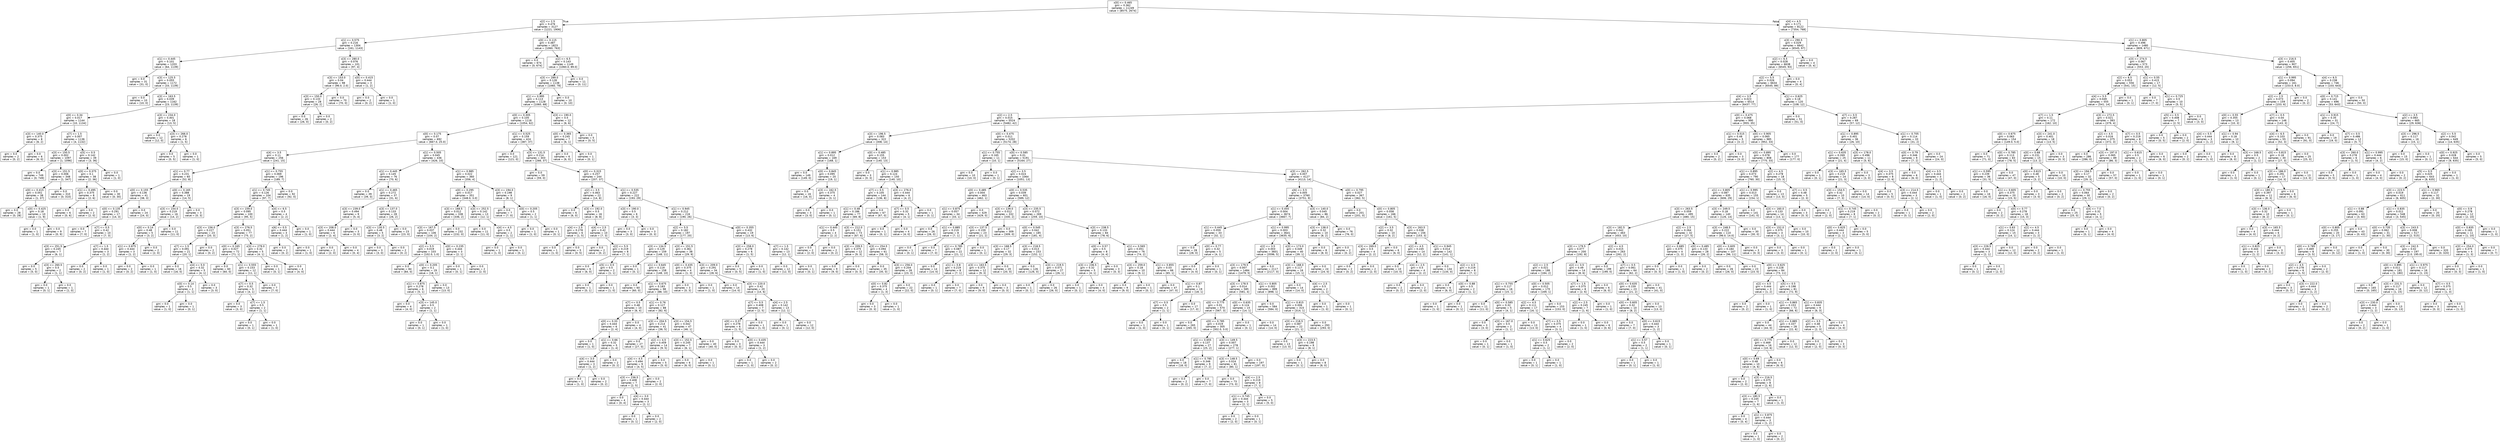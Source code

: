 digraph Tree {
node [shape=box, fontname="helvetica"] ;
edge [fontname="helvetica"] ;
0 [label="x[0] <= 0.465\ngini = 0.362\nsamples = 11249\nvalue = [8575, 2674]"] ;
1 [label="x[2] <= 2.5\ngini = 0.476\nsamples = 3127\nvalue = [1221, 1906]"] ;
0 -> 1 [labeldistance=2.5, labelangle=45, headlabel="True"] ;
2 [label="x[1] <= 0.575\ngini = 0.216\nsamples = 1304\nvalue = [161, 1143]"] ;
1 -> 2 ;
3 [label="x[1] <= 0.445\ngini = 0.101\nsamples = 1203\nvalue = [64, 1139]"] ;
2 -> 3 ;
4 [label="gini = 0.0\nsamples = 31\nvalue = [31, 0]"] ;
3 -> 4 ;
5 [label="x[3] <= 125.5\ngini = 0.055\nsamples = 1172\nvalue = [33, 1139]"] ;
3 -> 5 ;
6 [label="gini = 0.0\nsamples = 10\nvalue = [10, 0]"] ;
5 -> 6 ;
7 [label="x[3] <= 163.5\ngini = 0.039\nsamples = 1162\nvalue = [23, 1139]"] ;
5 -> 7 ;
8 [label="x[0] <= 0.34\ngini = 0.017\nsamples = 1144\nvalue = [10, 1134]"] ;
7 -> 8 ;
9 [label="x[3] <= 140.0\ngini = 0.375\nsamples = 8\nvalue = [6, 2]"] ;
8 -> 9 ;
10 [label="gini = 0.0\nsamples = 2\nvalue = [0, 2]"] ;
9 -> 10 ;
11 [label="gini = 0.0\nsamples = 6\nvalue = [6, 0]"] ;
9 -> 11 ;
12 [label="x[7] <= 1.5\ngini = 0.007\nsamples = 1136\nvalue = [4, 1132]"] ;
8 -> 12 ;
13 [label="x[3] <= 150.5\ngini = 0.002\nsamples = 1097\nvalue = [1, 1096]"] ;
12 -> 13 ;
14 [label="gini = 0.0\nsamples = 749\nvalue = [0, 749]"] ;
13 -> 14 ;
15 [label="x[3] <= 151.5\ngini = 0.006\nsamples = 348\nvalue = [1, 347]"] ;
13 -> 15 ;
16 [label="x[0] <= 0.415\ngini = 0.051\nsamples = 38\nvalue = [1, 37]"] ;
15 -> 16 ;
17 [label="gini = 0.0\nsamples = 28\nvalue = [0, 28]"] ;
16 -> 17 ;
18 [label="x[0] <= 0.425\ngini = 0.18\nsamples = 10\nvalue = [1, 9]"] ;
16 -> 18 ;
19 [label="gini = 0.0\nsamples = 1\nvalue = [1, 0]"] ;
18 -> 19 ;
20 [label="gini = 0.0\nsamples = 9\nvalue = [0, 9]"] ;
18 -> 20 ;
21 [label="gini = 0.0\nsamples = 310\nvalue = [0, 310]"] ;
15 -> 21 ;
22 [label="x[5] <= 0.5\ngini = 0.142\nsamples = 39\nvalue = [3, 36]"] ;
12 -> 22 ;
23 [label="x[0] <= 0.375\ngini = 0.1\nsamples = 38\nvalue = [2, 36]"] ;
22 -> 23 ;
24 [label="x[1] <= 0.495\ngini = 0.375\nsamples = 8\nvalue = [2, 6]"] ;
23 -> 24 ;
25 [label="gini = 0.0\nsamples = 6\nvalue = [0, 6]"] ;
24 -> 25 ;
26 [label="gini = 0.0\nsamples = 2\nvalue = [2, 0]"] ;
24 -> 26 ;
27 [label="gini = 0.0\nsamples = 30\nvalue = [0, 30]"] ;
23 -> 27 ;
28 [label="gini = 0.0\nsamples = 1\nvalue = [1, 0]"] ;
22 -> 28 ;
29 [label="x[3] <= 234.0\ngini = 0.401\nsamples = 18\nvalue = [13, 5]"] ;
7 -> 29 ;
30 [label="gini = 0.0\nsamples = 12\nvalue = [12, 0]"] ;
29 -> 30 ;
31 [label="x[3] <= 266.0\ngini = 0.278\nsamples = 6\nvalue = [1, 5]"] ;
29 -> 31 ;
32 [label="gini = 0.0\nsamples = 5\nvalue = [0, 5]"] ;
31 -> 32 ;
33 [label="gini = 0.0\nsamples = 1\nvalue = [1, 0]"] ;
31 -> 33 ;
34 [label="x[3] <= 280.0\ngini = 0.076\nsamples = 101\nvalue = [97, 4]"] ;
2 -> 34 ;
35 [label="x[3] <= 153.0\ngini = 0.04\nsamples = 98\nvalue = [96.0, 2.0]"] ;
34 -> 35 ;
36 [label="x[3] <= 150.0\ngini = 0.133\nsamples = 28\nvalue = [26, 2]"] ;
35 -> 36 ;
37 [label="gini = 0.0\nsamples = 26\nvalue = [26, 0]"] ;
36 -> 37 ;
38 [label="gini = 0.0\nsamples = 2\nvalue = [0, 2]"] ;
36 -> 38 ;
39 [label="gini = 0.0\nsamples = 70\nvalue = [70, 0]"] ;
35 -> 39 ;
40 [label="x[0] <= 0.415\ngini = 0.444\nsamples = 3\nvalue = [1, 2]"] ;
34 -> 40 ;
41 [label="gini = 0.0\nsamples = 2\nvalue = [0, 2]"] ;
40 -> 41 ;
42 [label="gini = 0.0\nsamples = 1\nvalue = [1, 0]"] ;
40 -> 42 ;
43 [label="x[0] <= 0.115\ngini = 0.487\nsamples = 1823\nvalue = [1060, 763]"] ;
1 -> 43 ;
44 [label="gini = 0.0\nsamples = 674\nvalue = [0, 674]"] ;
43 -> 44 ;
45 [label="x[2] <= 6.5\ngini = 0.143\nsamples = 1149\nvalue = [1060.0, 89.0]"] ;
43 -> 45 ;
46 [label="x[3] <= 289.0\ngini = 0.128\nsamples = 1138\nvalue = [1060, 78]"] ;
45 -> 46 ;
47 [label="x[1] <= 0.995\ngini = 0.113\nsamples = 1128\nvalue = [1060, 68]"] ;
46 -> 47 ;
48 [label="x[0] <= 0.305\ngini = 0.105\nsamples = 1116\nvalue = [1054, 62]"] ;
47 -> 48 ;
49 [label="x[0] <= 0.175\ngini = 0.07\nsamples = 692\nvalue = [667.0, 25.0]"] ;
48 -> 49 ;
50 [label="x[4] <= 3.5\ngini = 0.11\nsamples = 256\nvalue = [241, 15]"] ;
49 -> 50 ;
51 [label="x[1] <= 0.77\ngini = 0.231\nsamples = 60\nvalue = [52, 8]"] ;
50 -> 51 ;
52 [label="x[0] <= 0.155\ngini = 0.136\nsamples = 41\nvalue = [38, 3]"] ;
51 -> 52 ;
53 [label="x[0] <= 0.135\ngini = 0.291\nsamples = 17\nvalue = [14, 3]"] ;
52 -> 53 ;
54 [label="gini = 0.0\nsamples = 7\nvalue = [7, 0]"] ;
53 -> 54 ;
55 [label="x[7] <= 0.5\ngini = 0.42\nsamples = 10\nvalue = [7, 3]"] ;
53 -> 55 ;
56 [label="x[3] <= 251.5\ngini = 0.245\nsamples = 7\nvalue = [6, 1]"] ;
55 -> 56 ;
57 [label="gini = 0.0\nsamples = 5\nvalue = [5, 0]"] ;
56 -> 57 ;
58 [label="x[3] <= 260.5\ngini = 0.5\nsamples = 2\nvalue = [1, 1]"] ;
56 -> 58 ;
59 [label="gini = 0.0\nsamples = 1\nvalue = [0, 1]"] ;
58 -> 59 ;
60 [label="gini = 0.0\nsamples = 1\nvalue = [1, 0]"] ;
58 -> 60 ;
61 [label="x[7] <= 1.5\ngini = 0.444\nsamples = 3\nvalue = [1, 2]"] ;
55 -> 61 ;
62 [label="gini = 0.0\nsamples = 2\nvalue = [0, 2]"] ;
61 -> 62 ;
63 [label="gini = 0.0\nsamples = 1\nvalue = [1, 0]"] ;
61 -> 63 ;
64 [label="gini = 0.0\nsamples = 24\nvalue = [24, 0]"] ;
52 -> 64 ;
65 [label="x[0] <= 0.165\ngini = 0.388\nsamples = 19\nvalue = [14, 5]"] ;
51 -> 65 ;
66 [label="x[3] <= 154.0\ngini = 0.219\nsamples = 16\nvalue = [14, 2]"] ;
65 -> 66 ;
67 [label="x[0] <= 0.14\ngini = 0.48\nsamples = 5\nvalue = [3, 2]"] ;
66 -> 67 ;
68 [label="x[1] <= 0.875\ngini = 0.444\nsamples = 3\nvalue = [1, 2]"] ;
67 -> 68 ;
69 [label="gini = 0.0\nsamples = 2\nvalue = [0, 2]"] ;
68 -> 69 ;
70 [label="gini = 0.0\nsamples = 1\nvalue = [1, 0]"] ;
68 -> 70 ;
71 [label="gini = 0.0\nsamples = 2\nvalue = [2, 0]"] ;
67 -> 71 ;
72 [label="gini = 0.0\nsamples = 11\nvalue = [11, 0]"] ;
66 -> 72 ;
73 [label="gini = 0.0\nsamples = 3\nvalue = [0, 3]"] ;
65 -> 73 ;
74 [label="x[1] <= 0.755\ngini = 0.069\nsamples = 196\nvalue = [189, 7]"] ;
50 -> 74 ;
75 [label="x[1] <= 0.745\ngini = 0.126\nsamples = 104\nvalue = [97, 7]"] ;
74 -> 75 ;
76 [label="x[3] <= 159.0\ngini = 0.095\nsamples = 100\nvalue = [95, 5]"] ;
75 -> 76 ;
77 [label="x[3] <= 156.0\ngini = 0.227\nsamples = 23\nvalue = [20, 3]"] ;
76 -> 77 ;
78 [label="x[7] <= 1.5\ngini = 0.091\nsamples = 21\nvalue = [20, 1]"] ;
77 -> 78 ;
79 [label="gini = 0.0\nsamples = 16\nvalue = [16, 0]"] ;
78 -> 79 ;
80 [label="x[4] <= 5.0\ngini = 0.32\nsamples = 5\nvalue = [4, 1]"] ;
78 -> 80 ;
81 [label="x[0] <= 0.14\ngini = 0.5\nsamples = 2\nvalue = [1, 1]"] ;
80 -> 81 ;
82 [label="gini = 0.0\nsamples = 1\nvalue = [1, 0]"] ;
81 -> 82 ;
83 [label="gini = 0.0\nsamples = 1\nvalue = [0, 1]"] ;
81 -> 83 ;
84 [label="gini = 0.0\nsamples = 3\nvalue = [3, 0]"] ;
80 -> 84 ;
85 [label="gini = 0.0\nsamples = 2\nvalue = [0, 2]"] ;
77 -> 85 ;
86 [label="x[3] <= 276.5\ngini = 0.051\nsamples = 77\nvalue = [75, 2]"] ;
76 -> 86 ;
87 [label="x[0] <= 0.165\ngini = 0.027\nsamples = 72\nvalue = [71, 1]"] ;
86 -> 87 ;
88 [label="gini = 0.0\nsamples = 60\nvalue = [60, 0]"] ;
87 -> 88 ;
89 [label="x[1] <= 0.555\ngini = 0.153\nsamples = 12\nvalue = [11, 1]"] ;
87 -> 89 ;
90 [label="x[7] <= 0.5\ngini = 0.32\nsamples = 5\nvalue = [4, 1]"] ;
89 -> 90 ;
91 [label="gini = 0.0\nsamples = 3\nvalue = [3, 0]"] ;
90 -> 91 ;
92 [label="x[7] <= 1.5\ngini = 0.5\nsamples = 2\nvalue = [1, 1]"] ;
90 -> 92 ;
93 [label="gini = 0.0\nsamples = 1\nvalue = [0, 1]"] ;
92 -> 93 ;
94 [label="gini = 0.0\nsamples = 1\nvalue = [1, 0]"] ;
92 -> 94 ;
95 [label="gini = 0.0\nsamples = 7\nvalue = [7, 0]"] ;
89 -> 95 ;
96 [label="x[3] <= 279.0\ngini = 0.32\nsamples = 5\nvalue = [4, 1]"] ;
86 -> 96 ;
97 [label="gini = 0.0\nsamples = 1\nvalue = [0, 1]"] ;
96 -> 97 ;
98 [label="gini = 0.0\nsamples = 4\nvalue = [4, 0]"] ;
96 -> 98 ;
99 [label="x[4] <= 6.5\ngini = 0.5\nsamples = 4\nvalue = [2, 2]"] ;
75 -> 99 ;
100 [label="x[6] <= 0.5\ngini = 0.444\nsamples = 3\nvalue = [1, 2]"] ;
99 -> 100 ;
101 [label="gini = 0.0\nsamples = 2\nvalue = [0, 2]"] ;
100 -> 101 ;
102 [label="gini = 0.0\nsamples = 1\nvalue = [1, 0]"] ;
100 -> 102 ;
103 [label="gini = 0.0\nsamples = 1\nvalue = [1, 0]"] ;
99 -> 103 ;
104 [label="gini = 0.0\nsamples = 92\nvalue = [92, 0]"] ;
74 -> 104 ;
105 [label="x[1] <= 0.505\ngini = 0.045\nsamples = 436\nvalue = [426, 10]"] ;
49 -> 105 ;
106 [label="x[1] <= 0.445\ngini = 0.145\nsamples = 76\nvalue = [70, 6]"] ;
105 -> 106 ;
107 [label="gini = 0.0\nsamples = 39\nvalue = [39, 0]"] ;
106 -> 107 ;
108 [label="x[1] <= 0.465\ngini = 0.272\nsamples = 37\nvalue = [31, 6]"] ;
106 -> 108 ;
109 [label="x[3] <= 239.0\ngini = 0.494\nsamples = 9\nvalue = [5, 4]"] ;
108 -> 109 ;
110 [label="x[3] <= 208.0\ngini = 0.444\nsamples = 6\nvalue = [2, 4]"] ;
109 -> 110 ;
111 [label="gini = 0.0\nsamples = 2\nvalue = [2, 0]"] ;
110 -> 111 ;
112 [label="gini = 0.0\nsamples = 4\nvalue = [0, 4]"] ;
110 -> 112 ;
113 [label="gini = 0.0\nsamples = 3\nvalue = [3, 0]"] ;
109 -> 113 ;
114 [label="x[3] <= 137.0\ngini = 0.133\nsamples = 28\nvalue = [26, 2]"] ;
108 -> 114 ;
115 [label="x[3] <= 130.5\ngini = 0.48\nsamples = 5\nvalue = [3, 2]"] ;
114 -> 115 ;
116 [label="gini = 0.0\nsamples = 3\nvalue = [3, 0]"] ;
115 -> 116 ;
117 [label="gini = 0.0\nsamples = 2\nvalue = [0, 2]"] ;
115 -> 117 ;
118 [label="gini = 0.0\nsamples = 23\nvalue = [23, 0]"] ;
114 -> 118 ;
119 [label="x[1] <= 0.985\ngini = 0.022\nsamples = 360\nvalue = [356, 4]"] ;
105 -> 119 ;
120 [label="x[0] <= 0.295\ngini = 0.017\nsamples = 351\nvalue = [348.0, 3.0]"] ;
119 -> 120 ;
121 [label="x[3] <= 168.5\ngini = 0.012\nsamples = 338\nvalue = [336, 2]"] ;
120 -> 121 ;
122 [label="x[3] <= 167.5\ngini = 0.037\nsamples = 106\nvalue = [104, 2]"] ;
121 -> 122 ;
123 [label="x[2] <= 5.5\ngini = 0.019\nsamples = 103\nvalue = [102.0, 1.0]"] ;
122 -> 123 ;
124 [label="gini = 0.0\nsamples = 84\nvalue = [84, 0]"] ;
123 -> 124 ;
125 [label="x[0] <= 0.205\ngini = 0.1\nsamples = 19\nvalue = [18, 1]"] ;
123 -> 125 ;
126 [label="x[1] <= 0.875\ngini = 0.278\nsamples = 6\nvalue = [5, 1]"] ;
125 -> 126 ;
127 [label="gini = 0.0\nsamples = 4\nvalue = [4, 0]"] ;
126 -> 127 ;
128 [label="x[3] <= 145.0\ngini = 0.5\nsamples = 2\nvalue = [1, 1]"] ;
126 -> 128 ;
129 [label="gini = 0.0\nsamples = 1\nvalue = [0, 1]"] ;
128 -> 129 ;
130 [label="gini = 0.0\nsamples = 1\nvalue = [1, 0]"] ;
128 -> 130 ;
131 [label="gini = 0.0\nsamples = 13\nvalue = [13, 0]"] ;
125 -> 131 ;
132 [label="x[0] <= 0.235\ngini = 0.444\nsamples = 3\nvalue = [2, 1]"] ;
122 -> 132 ;
133 [label="gini = 0.0\nsamples = 1\nvalue = [0, 1]"] ;
132 -> 133 ;
134 [label="gini = 0.0\nsamples = 2\nvalue = [2, 0]"] ;
132 -> 134 ;
135 [label="gini = 0.0\nsamples = 232\nvalue = [232, 0]"] ;
121 -> 135 ;
136 [label="x[3] <= 252.5\ngini = 0.142\nsamples = 13\nvalue = [12, 1]"] ;
120 -> 136 ;
137 [label="gini = 0.0\nsamples = 11\nvalue = [11, 0]"] ;
136 -> 137 ;
138 [label="x[4] <= 4.5\ngini = 0.5\nsamples = 2\nvalue = [1, 1]"] ;
136 -> 138 ;
139 [label="gini = 0.0\nsamples = 1\nvalue = [1, 0]"] ;
138 -> 139 ;
140 [label="gini = 0.0\nsamples = 1\nvalue = [0, 1]"] ;
138 -> 140 ;
141 [label="x[3] <= 194.0\ngini = 0.198\nsamples = 9\nvalue = [8, 1]"] ;
119 -> 141 ;
142 [label="gini = 0.0\nsamples = 7\nvalue = [7, 0]"] ;
141 -> 142 ;
143 [label="x[0] <= 0.205\ngini = 0.5\nsamples = 2\nvalue = [1, 1]"] ;
141 -> 143 ;
144 [label="gini = 0.0\nsamples = 1\nvalue = [1, 0]"] ;
143 -> 144 ;
145 [label="gini = 0.0\nsamples = 1\nvalue = [0, 1]"] ;
143 -> 145 ;
146 [label="x[1] <= 0.525\ngini = 0.159\nsamples = 424\nvalue = [387, 37]"] ;
48 -> 146 ;
147 [label="gini = 0.0\nsamples = 121\nvalue = [121, 0]"] ;
146 -> 147 ;
148 [label="x[3] <= 131.5\ngini = 0.214\nsamples = 303\nvalue = [266, 37]"] ;
146 -> 148 ;
149 [label="gini = 0.0\nsamples = 59\nvalue = [59, 0]"] ;
148 -> 149 ;
150 [label="x[0] <= 0.315\ngini = 0.257\nsamples = 244\nvalue = [207, 37]"] ;
148 -> 150 ;
151 [label="x[2] <= 3.5\ngini = 0.463\nsamples = 22\nvalue = [14, 8]"] ;
150 -> 151 ;
152 [label="gini = 0.0\nsamples = 6\nvalue = [6, 0]"] ;
151 -> 152 ;
153 [label="x[3] <= 192.0\ngini = 0.5\nsamples = 16\nvalue = [8, 8]"] ;
151 -> 153 ;
154 [label="x[4] <= 2.5\ngini = 0.278\nsamples = 6\nvalue = [1, 5]"] ;
153 -> 154 ;
155 [label="gini = 0.0\nsamples = 1\nvalue = [1, 0]"] ;
154 -> 155 ;
156 [label="gini = 0.0\nsamples = 5\nvalue = [0, 5]"] ;
154 -> 156 ;
157 [label="x[4] <= 2.5\ngini = 0.42\nsamples = 10\nvalue = [7, 3]"] ;
153 -> 157 ;
158 [label="gini = 0.0\nsamples = 2\nvalue = [0, 2]"] ;
157 -> 158 ;
159 [label="x[2] <= 5.5\ngini = 0.219\nsamples = 8\nvalue = [7, 1]"] ;
157 -> 159 ;
160 [label="gini = 0.0\nsamples = 6\nvalue = [6, 0]"] ;
159 -> 160 ;
161 [label="x[5] <= 0.5\ngini = 0.5\nsamples = 2\nvalue = [1, 1]"] ;
159 -> 161 ;
162 [label="gini = 0.0\nsamples = 1\nvalue = [0, 1]"] ;
161 -> 162 ;
163 [label="gini = 0.0\nsamples = 1\nvalue = [1, 0]"] ;
161 -> 163 ;
164 [label="x[1] <= 0.535\ngini = 0.227\nsamples = 222\nvalue = [193, 29]"] ;
150 -> 164 ;
165 [label="x[3] <= 190.0\ngini = 0.5\nsamples = 6\nvalue = [3, 3]"] ;
164 -> 165 ;
166 [label="gini = 0.0\nsamples = 3\nvalue = [3, 0]"] ;
165 -> 166 ;
167 [label="gini = 0.0\nsamples = 3\nvalue = [0, 3]"] ;
165 -> 167 ;
168 [label="x[1] <= 0.945\ngini = 0.212\nsamples = 216\nvalue = [190, 26]"] ;
164 -> 168 ;
169 [label="x[2] <= 5.5\ngini = 0.182\nsamples = 197\nvalue = [177, 20]"] ;
168 -> 169 ;
170 [label="x[3] <= 134.5\ngini = 0.129\nsamples = 159\nvalue = [148, 11]"] ;
169 -> 170 ;
171 [label="gini = 0.0\nsamples = 1\nvalue = [0, 1]"] ;
170 -> 171 ;
172 [label="x[1] <= 0.645\ngini = 0.119\nsamples = 158\nvalue = [148, 10]"] ;
170 -> 172 ;
173 [label="gini = 0.0\nsamples = 60\nvalue = [60, 0]"] ;
172 -> 173 ;
174 [label="x[1] <= 0.675\ngini = 0.183\nsamples = 98\nvalue = [88, 10]"] ;
172 -> 174 ;
175 [label="x[7] <= 0.5\ngini = 0.48\nsamples = 10\nvalue = [6, 4]"] ;
174 -> 175 ;
176 [label="x[0] <= 0.33\ngini = 0.444\nsamples = 6\nvalue = [2, 4]"] ;
175 -> 176 ;
177 [label="gini = 0.0\nsamples = 1\nvalue = [1, 0]"] ;
176 -> 177 ;
178 [label="x[1] <= 0.66\ngini = 0.32\nsamples = 5\nvalue = [1, 4]"] ;
176 -> 178 ;
179 [label="x[4] <= 3.0\ngini = 0.444\nsamples = 3\nvalue = [1, 2]"] ;
178 -> 179 ;
180 [label="gini = 0.0\nsamples = 1\nvalue = [1, 0]"] ;
179 -> 180 ;
181 [label="gini = 0.0\nsamples = 2\nvalue = [0, 2]"] ;
179 -> 181 ;
182 [label="gini = 0.0\nsamples = 2\nvalue = [0, 2]"] ;
178 -> 182 ;
183 [label="gini = 0.0\nsamples = 4\nvalue = [4, 0]"] ;
175 -> 183 ;
184 [label="x[1] <= 0.76\ngini = 0.127\nsamples = 88\nvalue = [82, 6]"] ;
174 -> 184 ;
185 [label="x[3] <= 204.5\ngini = 0.214\nsamples = 41\nvalue = [36, 5]"] ;
184 -> 185 ;
186 [label="gini = 0.0\nsamples = 27\nvalue = [27, 0]"] ;
185 -> 186 ;
187 [label="x[2] <= 4.5\ngini = 0.459\nsamples = 14\nvalue = [9, 5]"] ;
185 -> 187 ;
188 [label="x[4] <= 4.5\ngini = 0.494\nsamples = 9\nvalue = [4, 5]"] ;
187 -> 188 ;
189 [label="x[3] <= 236.5\ngini = 0.408\nsamples = 7\nvalue = [2, 5]"] ;
188 -> 189 ;
190 [label="gini = 0.0\nsamples = 4\nvalue = [0, 4]"] ;
189 -> 190 ;
191 [label="x[4] <= 3.0\ngini = 0.444\nsamples = 3\nvalue = [2, 1]"] ;
189 -> 191 ;
192 [label="gini = 0.0\nsamples = 1\nvalue = [0, 1]"] ;
191 -> 192 ;
193 [label="gini = 0.0\nsamples = 2\nvalue = [2, 0]"] ;
191 -> 193 ;
194 [label="gini = 0.0\nsamples = 2\nvalue = [2, 0]"] ;
188 -> 194 ;
195 [label="gini = 0.0\nsamples = 5\nvalue = [5, 0]"] ;
187 -> 195 ;
196 [label="x[3] <= 154.5\ngini = 0.042\nsamples = 47\nvalue = [46, 1]"] ;
184 -> 196 ;
197 [label="x[3] <= 152.5\ngini = 0.245\nsamples = 7\nvalue = [6, 1]"] ;
196 -> 197 ;
198 [label="gini = 0.0\nsamples = 6\nvalue = [6, 0]"] ;
197 -> 198 ;
199 [label="gini = 0.0\nsamples = 1\nvalue = [0, 1]"] ;
197 -> 199 ;
200 [label="gini = 0.0\nsamples = 40\nvalue = [40, 0]"] ;
196 -> 200 ;
201 [label="x[3] <= 151.5\ngini = 0.361\nsamples = 38\nvalue = [29, 9]"] ;
169 -> 201 ;
202 [label="x[0] <= 0.435\ngini = 0.375\nsamples = 4\nvalue = [1, 3]"] ;
201 -> 202 ;
203 [label="gini = 0.0\nsamples = 3\nvalue = [0, 3]"] ;
202 -> 203 ;
204 [label="gini = 0.0\nsamples = 1\nvalue = [1, 0]"] ;
202 -> 204 ;
205 [label="x[3] <= 209.0\ngini = 0.291\nsamples = 34\nvalue = [28, 6]"] ;
201 -> 205 ;
206 [label="gini = 0.0\nsamples = 14\nvalue = [14, 0]"] ;
205 -> 206 ;
207 [label="x[3] <= 220.0\ngini = 0.42\nsamples = 20\nvalue = [14, 6]"] ;
205 -> 207 ;
208 [label="x[7] <= 0.5\ngini = 0.408\nsamples = 7\nvalue = [2, 5]"] ;
207 -> 208 ;
209 [label="x[0] <= 0.37\ngini = 0.278\nsamples = 6\nvalue = [1, 5]"] ;
208 -> 209 ;
210 [label="gini = 0.0\nsamples = 3\nvalue = [0, 3]"] ;
209 -> 210 ;
211 [label="x[0] <= 0.435\ngini = 0.444\nsamples = 3\nvalue = [1, 2]"] ;
209 -> 211 ;
212 [label="gini = 0.0\nsamples = 1\nvalue = [1, 0]"] ;
211 -> 212 ;
213 [label="gini = 0.0\nsamples = 2\nvalue = [0, 2]"] ;
211 -> 213 ;
214 [label="gini = 0.0\nsamples = 1\nvalue = [1, 0]"] ;
208 -> 214 ;
215 [label="x[4] <= 2.5\ngini = 0.142\nsamples = 13\nvalue = [12, 1]"] ;
207 -> 215 ;
216 [label="gini = 0.0\nsamples = 1\nvalue = [0, 1]"] ;
215 -> 216 ;
217 [label="gini = 0.0\nsamples = 12\nvalue = [12, 0]"] ;
215 -> 217 ;
218 [label="x[0] <= 0.355\ngini = 0.432\nsamples = 19\nvalue = [13, 6]"] ;
168 -> 218 ;
219 [label="x[3] <= 258.0\ngini = 0.278\nsamples = 6\nvalue = [1, 5]"] ;
218 -> 219 ;
220 [label="gini = 0.0\nsamples = 5\nvalue = [0, 5]"] ;
219 -> 220 ;
221 [label="gini = 0.0\nsamples = 1\nvalue = [1, 0]"] ;
219 -> 221 ;
222 [label="x[7] <= 1.5\ngini = 0.142\nsamples = 13\nvalue = [12, 1]"] ;
218 -> 222 ;
223 [label="gini = 0.0\nsamples = 12\nvalue = [12, 0]"] ;
222 -> 223 ;
224 [label="gini = 0.0\nsamples = 1\nvalue = [0, 1]"] ;
222 -> 224 ;
225 [label="x[3] <= 190.0\ngini = 0.5\nsamples = 12\nvalue = [6, 6]"] ;
47 -> 225 ;
226 [label="x[0] <= 0.365\ngini = 0.245\nsamples = 7\nvalue = [6, 1]"] ;
225 -> 226 ;
227 [label="gini = 0.0\nsamples = 6\nvalue = [6, 0]"] ;
226 -> 227 ;
228 [label="gini = 0.0\nsamples = 1\nvalue = [0, 1]"] ;
226 -> 228 ;
229 [label="gini = 0.0\nsamples = 5\nvalue = [0, 5]"] ;
225 -> 229 ;
230 [label="gini = 0.0\nsamples = 10\nvalue = [0, 10]"] ;
46 -> 230 ;
231 [label="gini = 0.0\nsamples = 11\nvalue = [0, 11]"] ;
45 -> 231 ;
232 [label="x[4] <= 4.5\ngini = 0.171\nsamples = 8122\nvalue = [7354, 768]"] ;
0 -> 232 [labeldistance=2.5, labelangle=-45, headlabel="False"] ;
233 [label="x[3] <= 290.5\ngini = 0.029\nsamples = 6642\nvalue = [6545, 97]"] ;
232 -> 233 ;
234 [label="x[2] <= 6.5\ngini = 0.028\nsamples = 6638\nvalue = [6545, 93]"] ;
233 -> 234 ;
235 [label="x[2] <= 5.5\ngini = 0.026\nsamples = 6634\nvalue = [6545, 89]"] ;
234 -> 235 ;
236 [label="x[4] <= 3.5\ngini = 0.023\nsamples = 6514\nvalue = [6437, 77]"] ;
235 -> 236 ;
237 [label="x[2] <= 2.5\ngini = 0.015\nsamples = 5524\nvalue = [5482, 42]"] ;
236 -> 237 ;
238 [label="x[3] <= 196.5\ngini = 0.083\nsamples = 322\nvalue = [308, 14]"] ;
237 -> 238 ;
239 [label="x[1] <= 0.895\ngini = 0.012\nsamples = 169\nvalue = [168, 1]"] ;
238 -> 239 ;
240 [label="gini = 0.0\nsamples = 149\nvalue = [149, 0]"] ;
239 -> 240 ;
241 [label="x[0] <= 0.845\ngini = 0.095\nsamples = 20\nvalue = [19, 1]"] ;
239 -> 241 ;
242 [label="gini = 0.0\nsamples = 16\nvalue = [16, 0]"] ;
241 -> 242 ;
243 [label="x[3] <= 162.5\ngini = 0.375\nsamples = 4\nvalue = [3, 1]"] ;
241 -> 243 ;
244 [label="gini = 0.0\nsamples = 3\nvalue = [3, 0]"] ;
243 -> 244 ;
245 [label="gini = 0.0\nsamples = 1\nvalue = [0, 1]"] ;
243 -> 245 ;
246 [label="x[0] <= 0.485\ngini = 0.155\nsamples = 153\nvalue = [140, 13]"] ;
238 -> 246 ;
247 [label="gini = 0.0\nsamples = 3\nvalue = [0, 3]"] ;
246 -> 247 ;
248 [label="x[1] <= 0.985\ngini = 0.124\nsamples = 150\nvalue = [140, 10]"] ;
246 -> 248 ;
249 [label="x[7] <= 0.5\ngini = 0.105\nsamples = 144\nvalue = [136, 8]"] ;
248 -> 249 ;
250 [label="x[1] <= 0.48\ngini = 0.186\nsamples = 77\nvalue = [69, 8]"] ;
249 -> 250 ;
251 [label="x[1] <= 0.445\ngini = 0.5\nsamples = 4\nvalue = [2, 2]"] ;
250 -> 251 ;
252 [label="gini = 0.0\nsamples = 2\nvalue = [2, 0]"] ;
251 -> 252 ;
253 [label="gini = 0.0\nsamples = 2\nvalue = [0, 2]"] ;
251 -> 253 ;
254 [label="x[3] <= 212.0\ngini = 0.151\nsamples = 73\nvalue = [67, 6]"] ;
250 -> 254 ;
255 [label="x[3] <= 209.5\ngini = 0.375\nsamples = 12\nvalue = [9, 3]"] ;
254 -> 255 ;
256 [label="gini = 0.0\nsamples = 9\nvalue = [9, 0]"] ;
255 -> 256 ;
257 [label="gini = 0.0\nsamples = 3\nvalue = [0, 3]"] ;
255 -> 257 ;
258 [label="x[3] <= 254.5\ngini = 0.094\nsamples = 61\nvalue = [58, 3]"] ;
254 -> 258 ;
259 [label="gini = 0.0\nsamples = 35\nvalue = [35, 0]"] ;
258 -> 259 ;
260 [label="x[3] <= 256.0\ngini = 0.204\nsamples = 26\nvalue = [23, 3]"] ;
258 -> 260 ;
261 [label="x[0] <= 0.82\ngini = 0.375\nsamples = 4\nvalue = [1, 3]"] ;
260 -> 261 ;
262 [label="gini = 0.0\nsamples = 3\nvalue = [0, 3]"] ;
261 -> 262 ;
263 [label="gini = 0.0\nsamples = 1\nvalue = [1, 0]"] ;
261 -> 263 ;
264 [label="gini = 0.0\nsamples = 22\nvalue = [22, 0]"] ;
260 -> 264 ;
265 [label="gini = 0.0\nsamples = 67\nvalue = [67, 0]"] ;
249 -> 265 ;
266 [label="x[3] <= 276.0\ngini = 0.444\nsamples = 6\nvalue = [4, 2]"] ;
248 -> 266 ;
267 [label="x[7] <= 0.5\ngini = 0.32\nsamples = 5\nvalue = [4, 1]"] ;
266 -> 267 ;
268 [label="gini = 0.0\nsamples = 1\nvalue = [0, 1]"] ;
267 -> 268 ;
269 [label="gini = 0.0\nsamples = 4\nvalue = [4, 0]"] ;
267 -> 269 ;
270 [label="gini = 0.0\nsamples = 1\nvalue = [0, 1]"] ;
266 -> 270 ;
271 [label="x[0] <= 0.475\ngini = 0.011\nsamples = 5202\nvalue = [5174, 28]"] ;
237 -> 271 ;
272 [label="x[1] <= 0.755\ngini = 0.165\nsamples = 11\nvalue = [10, 1]"] ;
271 -> 272 ;
273 [label="gini = 0.0\nsamples = 10\nvalue = [10, 0]"] ;
272 -> 273 ;
274 [label="gini = 0.0\nsamples = 1\nvalue = [0, 1]"] ;
272 -> 274 ;
275 [label="x[0] <= 0.585\ngini = 0.01\nsamples = 5191\nvalue = [5164, 27]"] ;
271 -> 275 ;
276 [label="x[2] <= 3.5\ngini = 0.024\nsamples = 1064\nvalue = [1051, 13]"] ;
275 -> 276 ;
277 [label="x[0] <= 0.485\ngini = 0.004\nsamples = 463\nvalue = [462, 1]"] ;
276 -> 277 ;
278 [label="x[1] <= 0.875\ngini = 0.057\nsamples = 34\nvalue = [33, 1]"] ;
277 -> 278 ;
279 [label="gini = 0.0\nsamples = 26\nvalue = [26, 0]"] ;
278 -> 279 ;
280 [label="x[1] <= 0.885\ngini = 0.219\nsamples = 8\nvalue = [7, 1]"] ;
278 -> 280 ;
281 [label="gini = 0.0\nsamples = 1\nvalue = [0, 1]"] ;
280 -> 281 ;
282 [label="gini = 0.0\nsamples = 7\nvalue = [7, 0]"] ;
280 -> 282 ;
283 [label="gini = 0.0\nsamples = 429\nvalue = [429, 0]"] ;
277 -> 283 ;
284 [label="x[0] <= 0.535\ngini = 0.039\nsamples = 601\nvalue = [589, 12]"] ;
276 -> 284 ;
285 [label="x[3] <= 139.0\ngini = 0.012\nsamples = 332\nvalue = [330, 2]"] ;
284 -> 285 ;
286 [label="x[3] <= 137.5\ngini = 0.159\nsamples = 23\nvalue = [21, 2]"] ;
285 -> 286 ;
287 [label="x[1] <= 0.785\ngini = 0.087\nsamples = 22\nvalue = [21, 1]"] ;
286 -> 287 ;
288 [label="gini = 0.0\nsamples = 14\nvalue = [14, 0]"] ;
287 -> 288 ;
289 [label="x[1] <= 0.8\ngini = 0.219\nsamples = 8\nvalue = [7, 1]"] ;
287 -> 289 ;
290 [label="gini = 0.0\nsamples = 1\nvalue = [0, 1]"] ;
289 -> 290 ;
291 [label="gini = 0.0\nsamples = 7\nvalue = [7, 0]"] ;
289 -> 291 ;
292 [label="gini = 0.0\nsamples = 1\nvalue = [0, 1]"] ;
286 -> 292 ;
293 [label="gini = 0.0\nsamples = 309\nvalue = [309, 0]"] ;
285 -> 293 ;
294 [label="x[3] <= 235.5\ngini = 0.072\nsamples = 269\nvalue = [259, 10]"] ;
284 -> 294 ;
295 [label="x[0] <= 0.545\ngini = 0.042\nsamples = 185\nvalue = [181, 4]"] ;
294 -> 295 ;
296 [label="x[3] <= 168.5\ngini = 0.17\nsamples = 32\nvalue = [29, 3]"] ;
295 -> 296 ;
297 [label="x[3] <= 163.5\ngini = 0.375\nsamples = 12\nvalue = [9, 3]"] ;
296 -> 297 ;
298 [label="gini = 0.0\nsamples = 9\nvalue = [9, 0]"] ;
297 -> 298 ;
299 [label="gini = 0.0\nsamples = 3\nvalue = [0, 3]"] ;
297 -> 299 ;
300 [label="gini = 0.0\nsamples = 20\nvalue = [20, 0]"] ;
296 -> 300 ;
301 [label="x[3] <= 218.5\ngini = 0.013\nsamples = 153\nvalue = [152, 1]"] ;
295 -> 301 ;
302 [label="gini = 0.0\nsamples = 126\nvalue = [126, 0]"] ;
301 -> 302 ;
303 [label="x[3] <= 219.5\ngini = 0.071\nsamples = 27\nvalue = [26, 1]"] ;
301 -> 303 ;
304 [label="gini = 0.0\nsamples = 1\nvalue = [0, 1]"] ;
303 -> 304 ;
305 [label="gini = 0.0\nsamples = 26\nvalue = [26, 0]"] ;
303 -> 305 ;
306 [label="x[3] <= 238.5\ngini = 0.133\nsamples = 84\nvalue = [78, 6]"] ;
294 -> 306 ;
307 [label="x[0] <= 0.57\ngini = 0.5\nsamples = 8\nvalue = [4, 4]"] ;
306 -> 307 ;
308 [label="x[3] <= 236.5\ngini = 0.32\nsamples = 5\nvalue = [4, 1]"] ;
307 -> 308 ;
309 [label="gini = 0.0\nsamples = 1\nvalue = [0, 1]"] ;
308 -> 309 ;
310 [label="gini = 0.0\nsamples = 4\nvalue = [4, 0]"] ;
308 -> 310 ;
311 [label="gini = 0.0\nsamples = 3\nvalue = [0, 3]"] ;
307 -> 311 ;
312 [label="x[1] <= 0.565\ngini = 0.051\nsamples = 76\nvalue = [74, 2]"] ;
306 -> 312 ;
313 [label="x[3] <= 259.0\ngini = 0.18\nsamples = 10\nvalue = [9, 1]"] ;
312 -> 313 ;
314 [label="gini = 0.0\nsamples = 9\nvalue = [9, 0]"] ;
313 -> 314 ;
315 [label="gini = 0.0\nsamples = 1\nvalue = [0, 1]"] ;
313 -> 315 ;
316 [label="x[1] <= 0.855\ngini = 0.03\nsamples = 66\nvalue = [65, 1]"] ;
312 -> 316 ;
317 [label="gini = 0.0\nsamples = 47\nvalue = [47, 0]"] ;
316 -> 317 ;
318 [label="x[1] <= 0.87\ngini = 0.1\nsamples = 19\nvalue = [18, 1]"] ;
316 -> 318 ;
319 [label="x[7] <= 0.5\ngini = 0.5\nsamples = 2\nvalue = [1, 1]"] ;
318 -> 319 ;
320 [label="gini = 0.0\nsamples = 1\nvalue = [1, 0]"] ;
319 -> 320 ;
321 [label="gini = 0.0\nsamples = 1\nvalue = [0, 1]"] ;
319 -> 321 ;
322 [label="gini = 0.0\nsamples = 17\nvalue = [17, 0]"] ;
318 -> 322 ;
323 [label="x[3] <= 262.5\ngini = 0.007\nsamples = 4127\nvalue = [4113, 14]"] ;
275 -> 323 ;
324 [label="x[6] <= 0.5\ngini = 0.005\nsamples = 3760\nvalue = [3751, 9]"] ;
323 -> 324 ;
325 [label="x[1] <= 0.455\ngini = 0.004\nsamples = 3674\nvalue = [3667, 7]"] ;
324 -> 325 ;
326 [label="x[1] <= 0.445\ngini = 0.059\nsamples = 33\nvalue = [32, 1]"] ;
325 -> 326 ;
327 [label="gini = 0.0\nsamples = 28\nvalue = [28, 0]"] ;
326 -> 327 ;
328 [label="x[0] <= 0.77\ngini = 0.32\nsamples = 5\nvalue = [4, 1]"] ;
326 -> 328 ;
329 [label="gini = 0.0\nsamples = 4\nvalue = [4, 0]"] ;
328 -> 329 ;
330 [label="gini = 0.0\nsamples = 1\nvalue = [0, 1]"] ;
328 -> 330 ;
331 [label="x[1] <= 0.995\ngini = 0.003\nsamples = 3641\nvalue = [3635, 6]"] ;
325 -> 331 ;
332 [label="x[2] <= 3.5\ngini = 0.003\nsamples = 3601\nvalue = [3596, 5]"] ;
331 -> 332 ;
333 [label="x[3] <= 179.5\ngini = 0.007\nsamples = 1484\nvalue = [1479, 5]"] ;
332 -> 333 ;
334 [label="x[3] <= 178.5\ngini = 0.014\nsamples = 585\nvalue = [581, 4]"] ;
333 -> 334 ;
335 [label="x[0] <= 0.775\ngini = 0.01\nsamples = 570\nvalue = [567, 3]"] ;
334 -> 335 ;
336 [label="gini = 0.0\nsamples = 265\nvalue = [265, 0]"] ;
335 -> 336 ;
337 [label="x[0] <= 0.785\ngini = 0.019\nsamples = 305\nvalue = [302.0, 3.0]"] ;
335 -> 337 ;
338 [label="x[1] <= 0.655\ngini = 0.137\nsamples = 27\nvalue = [25, 2]"] ;
337 -> 338 ;
339 [label="gini = 0.0\nsamples = 18\nvalue = [18, 0]"] ;
338 -> 339 ;
340 [label="x[1] <= 0.785\ngini = 0.346\nsamples = 9\nvalue = [7, 2]"] ;
338 -> 340 ;
341 [label="gini = 0.0\nsamples = 2\nvalue = [0, 2]"] ;
340 -> 341 ;
342 [label="gini = 0.0\nsamples = 7\nvalue = [7, 0]"] ;
340 -> 342 ;
343 [label="x[3] <= 149.5\ngini = 0.007\nsamples = 278\nvalue = [277, 1]"] ;
337 -> 343 ;
344 [label="x[3] <= 148.5\ngini = 0.024\nsamples = 81\nvalue = [80, 1]"] ;
343 -> 344 ;
345 [label="gini = 0.0\nsamples = 73\nvalue = [73, 0]"] ;
344 -> 345 ;
346 [label="x[4] <= 2.5\ngini = 0.219\nsamples = 8\nvalue = [7, 1]"] ;
344 -> 346 ;
347 [label="x[1] <= 0.745\ngini = 0.444\nsamples = 3\nvalue = [2, 1]"] ;
346 -> 347 ;
348 [label="gini = 0.0\nsamples = 2\nvalue = [2, 0]"] ;
347 -> 348 ;
349 [label="gini = 0.0\nsamples = 1\nvalue = [0, 1]"] ;
347 -> 349 ;
350 [label="gini = 0.0\nsamples = 5\nvalue = [5, 0]"] ;
346 -> 350 ;
351 [label="gini = 0.0\nsamples = 197\nvalue = [197, 0]"] ;
343 -> 351 ;
352 [label="x[0] <= 0.635\ngini = 0.124\nsamples = 15\nvalue = [14, 1]"] ;
334 -> 352 ;
353 [label="gini = 0.0\nsamples = 1\nvalue = [0, 1]"] ;
352 -> 353 ;
354 [label="gini = 0.0\nsamples = 14\nvalue = [14, 0]"] ;
352 -> 354 ;
355 [label="x[1] <= 0.805\ngini = 0.002\nsamples = 899\nvalue = [898, 1]"] ;
333 -> 355 ;
356 [label="gini = 0.0\nsamples = 584\nvalue = [584, 0]"] ;
355 -> 356 ;
357 [label="x[1] <= 0.815\ngini = 0.006\nsamples = 315\nvalue = [314, 1]"] ;
355 -> 357 ;
358 [label="x[3] <= 218.5\ngini = 0.087\nsamples = 22\nvalue = [21, 1]"] ;
357 -> 358 ;
359 [label="gini = 0.0\nsamples = 13\nvalue = [13, 0]"] ;
358 -> 359 ;
360 [label="x[3] <= 223.5\ngini = 0.198\nsamples = 9\nvalue = [8, 1]"] ;
358 -> 360 ;
361 [label="gini = 0.0\nsamples = 1\nvalue = [0, 1]"] ;
360 -> 361 ;
362 [label="gini = 0.0\nsamples = 8\nvalue = [8, 0]"] ;
360 -> 362 ;
363 [label="gini = 0.0\nsamples = 293\nvalue = [293, 0]"] ;
357 -> 363 ;
364 [label="gini = 0.0\nsamples = 2117\nvalue = [2117, 0]"] ;
332 -> 364 ;
365 [label="x[3] <= 173.0\ngini = 0.049\nsamples = 40\nvalue = [39, 1]"] ;
331 -> 365 ;
366 [label="x[3] <= 168.0\ngini = 0.117\nsamples = 16\nvalue = [15, 1]"] ;
365 -> 366 ;
367 [label="gini = 0.0\nsamples = 14\nvalue = [14, 0]"] ;
366 -> 367 ;
368 [label="x[4] <= 2.5\ngini = 0.5\nsamples = 2\nvalue = [1, 1]"] ;
366 -> 368 ;
369 [label="gini = 0.0\nsamples = 1\nvalue = [1, 0]"] ;
368 -> 369 ;
370 [label="gini = 0.0\nsamples = 1\nvalue = [0, 1]"] ;
368 -> 370 ;
371 [label="gini = 0.0\nsamples = 24\nvalue = [24, 0]"] ;
365 -> 371 ;
372 [label="x[3] <= 140.0\ngini = 0.045\nsamples = 86\nvalue = [84, 2]"] ;
324 -> 372 ;
373 [label="x[3] <= 138.0\ngini = 0.32\nsamples = 10\nvalue = [8, 2]"] ;
372 -> 373 ;
374 [label="gini = 0.0\nsamples = 8\nvalue = [8, 0]"] ;
373 -> 374 ;
375 [label="gini = 0.0\nsamples = 2\nvalue = [0, 2]"] ;
373 -> 375 ;
376 [label="gini = 0.0\nsamples = 76\nvalue = [76, 0]"] ;
372 -> 376 ;
377 [label="x[0] <= 0.795\ngini = 0.027\nsamples = 367\nvalue = [362, 5]"] ;
323 -> 377 ;
378 [label="gini = 0.0\nsamples = 201\nvalue = [201, 0]"] ;
377 -> 378 ;
379 [label="x[0] <= 0.805\ngini = 0.058\nsamples = 166\nvalue = [161, 5]"] ;
377 -> 379 ;
380 [label="x[2] <= 3.5\ngini = 0.32\nsamples = 10\nvalue = [8, 2]"] ;
379 -> 380 ;
381 [label="x[3] <= 269.0\ngini = 0.5\nsamples = 4\nvalue = [2, 2]"] ;
380 -> 381 ;
382 [label="gini = 0.0\nsamples = 2\nvalue = [0, 2]"] ;
381 -> 382 ;
383 [label="gini = 0.0\nsamples = 2\nvalue = [2, 0]"] ;
381 -> 383 ;
384 [label="gini = 0.0\nsamples = 6\nvalue = [6, 0]"] ;
380 -> 384 ;
385 [label="x[3] <= 263.5\ngini = 0.038\nsamples = 156\nvalue = [153, 3]"] ;
379 -> 385 ;
386 [label="x[2] <= 4.5\ngini = 0.245\nsamples = 14\nvalue = [12, 2]"] ;
385 -> 386 ;
387 [label="gini = 0.0\nsamples = 10\nvalue = [10, 0]"] ;
386 -> 387 ;
388 [label="x[4] <= 2.5\ngini = 0.5\nsamples = 4\nvalue = [2, 2]"] ;
386 -> 388 ;
389 [label="gini = 0.0\nsamples = 2\nvalue = [0, 2]"] ;
388 -> 389 ;
390 [label="gini = 0.0\nsamples = 2\nvalue = [2, 0]"] ;
388 -> 390 ;
391 [label="x[1] <= 0.945\ngini = 0.014\nsamples = 142\nvalue = [141, 1]"] ;
385 -> 391 ;
392 [label="gini = 0.0\nsamples = 134\nvalue = [134, 0]"] ;
391 -> 392 ;
393 [label="x[2] <= 4.5\ngini = 0.219\nsamples = 8\nvalue = [7, 1]"] ;
391 -> 393 ;
394 [label="gini = 0.0\nsamples = 6\nvalue = [6, 0]"] ;
393 -> 394 ;
395 [label="x[0] <= 0.88\ngini = 0.5\nsamples = 2\nvalue = [1, 1]"] ;
393 -> 395 ;
396 [label="gini = 0.0\nsamples = 1\nvalue = [1, 0]"] ;
395 -> 396 ;
397 [label="gini = 0.0\nsamples = 1\nvalue = [0, 1]"] ;
395 -> 397 ;
398 [label="x[0] <= 0.475\ngini = 0.068\nsamples = 990\nvalue = [955, 35]"] ;
236 -> 398 ;
399 [label="x[1] <= 0.515\ngini = 0.48\nsamples = 5\nvalue = [3, 2]"] ;
398 -> 399 ;
400 [label="gini = 0.0\nsamples = 2\nvalue = [0, 2]"] ;
399 -> 400 ;
401 [label="gini = 0.0\nsamples = 3\nvalue = [3, 0]"] ;
399 -> 401 ;
402 [label="x[0] <= 0.905\ngini = 0.065\nsamples = 985\nvalue = [952, 33]"] ;
398 -> 402 ;
403 [label="x[0] <= 0.895\ngini = 0.078\nsamples = 808\nvalue = [775, 33]"] ;
402 -> 403 ;
404 [label="x[1] <= 0.895\ngini = 0.073\nsamples = 790\nvalue = [760, 30]"] ;
403 -> 404 ;
405 [label="x[1] <= 0.805\ngini = 0.087\nsamples = 635\nvalue = [606, 29]"] ;
404 -> 405 ;
406 [label="x[3] <= 263.5\ngini = 0.059\nsamples = 495\nvalue = [480, 15]"] ;
405 -> 406 ;
407 [label="x[3] <= 182.5\ngini = 0.042\nsamples = 463\nvalue = [453, 10]"] ;
406 -> 407 ;
408 [label="x[3] <= 179.5\ngini = 0.077\nsamples = 200\nvalue = [192, 8]"] ;
407 -> 408 ;
409 [label="x[2] <= 2.5\ngini = 0.021\nsamples = 186\nvalue = [184, 2]"] ;
408 -> 409 ;
410 [label="x[1] <= 0.755\ngini = 0.117\nsamples = 16\nvalue = [15, 1]"] ;
409 -> 410 ;
411 [label="gini = 0.0\nsamples = 11\nvalue = [11, 0]"] ;
410 -> 411 ;
412 [label="x[0] <= 0.585\ngini = 0.32\nsamples = 5\nvalue = [4, 1]"] ;
410 -> 412 ;
413 [label="gini = 0.0\nsamples = 3\nvalue = [3, 0]"] ;
412 -> 413 ;
414 [label="x[3] <= 167.0\ngini = 0.5\nsamples = 2\nvalue = [1, 1]"] ;
412 -> 414 ;
415 [label="gini = 0.0\nsamples = 1\nvalue = [0, 1]"] ;
414 -> 415 ;
416 [label="gini = 0.0\nsamples = 1\nvalue = [1, 0]"] ;
414 -> 416 ;
417 [label="x[0] <= 0.505\ngini = 0.012\nsamples = 170\nvalue = [169, 1]"] ;
409 -> 417 ;
418 [label="x[2] <= 4.5\ngini = 0.111\nsamples = 17\nvalue = [16, 1]"] ;
417 -> 418 ;
419 [label="gini = 0.0\nsamples = 13\nvalue = [13, 0]"] ;
418 -> 419 ;
420 [label="x[7] <= 0.5\ngini = 0.375\nsamples = 4\nvalue = [3, 1]"] ;
418 -> 420 ;
421 [label="x[1] <= 0.625\ngini = 0.5\nsamples = 2\nvalue = [1, 1]"] ;
420 -> 421 ;
422 [label="gini = 0.0\nsamples = 1\nvalue = [0, 1]"] ;
421 -> 422 ;
423 [label="gini = 0.0\nsamples = 1\nvalue = [1, 0]"] ;
421 -> 423 ;
424 [label="gini = 0.0\nsamples = 2\nvalue = [2, 0]"] ;
420 -> 424 ;
425 [label="gini = 0.0\nsamples = 153\nvalue = [153, 0]"] ;
417 -> 425 ;
426 [label="x[2] <= 3.5\ngini = 0.49\nsamples = 14\nvalue = [8, 6]"] ;
408 -> 426 ;
427 [label="x[7] <= 1.5\ngini = 0.375\nsamples = 8\nvalue = [2, 6]"] ;
426 -> 427 ;
428 [label="x[2] <= 2.5\ngini = 0.245\nsamples = 7\nvalue = [1, 6]"] ;
427 -> 428 ;
429 [label="gini = 0.0\nsamples = 1\nvalue = [1, 0]"] ;
428 -> 429 ;
430 [label="gini = 0.0\nsamples = 6\nvalue = [0, 6]"] ;
428 -> 430 ;
431 [label="gini = 0.0\nsamples = 1\nvalue = [1, 0]"] ;
427 -> 431 ;
432 [label="gini = 0.0\nsamples = 6\nvalue = [6, 0]"] ;
426 -> 432 ;
433 [label="x[2] <= 4.5\ngini = 0.015\nsamples = 263\nvalue = [261, 2]"] ;
407 -> 433 ;
434 [label="gini = 0.0\nsamples = 199\nvalue = [199, 0]"] ;
433 -> 434 ;
435 [label="x[7] <= 0.5\ngini = 0.061\nsamples = 64\nvalue = [62, 2]"] ;
433 -> 435 ;
436 [label="x[0] <= 0.635\ngini = 0.159\nsamples = 23\nvalue = [21, 2]"] ;
435 -> 436 ;
437 [label="x[0] <= 0.605\ngini = 0.32\nsamples = 10\nvalue = [8, 2]"] ;
436 -> 437 ;
438 [label="gini = 0.0\nsamples = 7\nvalue = [7, 0]"] ;
437 -> 438 ;
439 [label="x[0] <= 0.615\ngini = 0.444\nsamples = 3\nvalue = [1, 2]"] ;
437 -> 439 ;
440 [label="x[1] <= 0.57\ngini = 0.5\nsamples = 2\nvalue = [1, 1]"] ;
439 -> 440 ;
441 [label="gini = 0.0\nsamples = 1\nvalue = [0, 1]"] ;
440 -> 441 ;
442 [label="gini = 0.0\nsamples = 1\nvalue = [1, 0]"] ;
440 -> 442 ;
443 [label="gini = 0.0\nsamples = 1\nvalue = [0, 1]"] ;
439 -> 443 ;
444 [label="gini = 0.0\nsamples = 13\nvalue = [13, 0]"] ;
436 -> 444 ;
445 [label="gini = 0.0\nsamples = 41\nvalue = [41, 0]"] ;
435 -> 445 ;
446 [label="x[2] <= 2.5\ngini = 0.264\nsamples = 32\nvalue = [27, 5]"] ;
406 -> 446 ;
447 [label="x[1] <= 0.685\ngini = 0.375\nsamples = 4\nvalue = [1, 3]"] ;
446 -> 447 ;
448 [label="gini = 0.0\nsamples = 3\nvalue = [0, 3]"] ;
447 -> 448 ;
449 [label="gini = 0.0\nsamples = 1\nvalue = [1, 0]"] ;
447 -> 449 ;
450 [label="x[0] <= 0.485\ngini = 0.133\nsamples = 28\nvalue = [26, 2]"] ;
446 -> 450 ;
451 [label="gini = 0.0\nsamples = 2\nvalue = [0, 2]"] ;
450 -> 451 ;
452 [label="gini = 0.0\nsamples = 26\nvalue = [26, 0]"] ;
450 -> 452 ;
453 [label="x[3] <= 249.5\ngini = 0.18\nsamples = 140\nvalue = [126, 14]"] ;
405 -> 453 ;
454 [label="x[3] <= 248.5\ngini = 0.222\nsamples = 110\nvalue = [96.0, 14.0]"] ;
453 -> 454 ;
455 [label="x[0] <= 0.605\ngini = 0.184\nsamples = 107\nvalue = [96, 11]"] ;
454 -> 455 ;
456 [label="gini = 0.0\nsamples = 23\nvalue = [23, 0]"] ;
455 -> 456 ;
457 [label="x[0] <= 0.625\ngini = 0.228\nsamples = 84\nvalue = [73, 11]"] ;
455 -> 457 ;
458 [label="x[2] <= 4.5\ngini = 0.444\nsamples = 3\nvalue = [1, 2]"] ;
457 -> 458 ;
459 [label="gini = 0.0\nsamples = 2\nvalue = [0, 2]"] ;
458 -> 459 ;
460 [label="gini = 0.0\nsamples = 1\nvalue = [1, 0]"] ;
458 -> 460 ;
461 [label="x[5] <= 0.5\ngini = 0.198\nsamples = 81\nvalue = [72, 9]"] ;
457 -> 461 ;
462 [label="x[1] <= 0.865\ngini = 0.153\nsamples = 72\nvalue = [66, 6]"] ;
461 -> 462 ;
463 [label="gini = 0.0\nsamples = 44\nvalue = [44, 0]"] ;
462 -> 463 ;
464 [label="x[1] <= 0.885\ngini = 0.337\nsamples = 28\nvalue = [22, 6]"] ;
462 -> 464 ;
465 [label="x[0] <= 0.775\ngini = 0.469\nsamples = 16\nvalue = [10, 6]"] ;
464 -> 465 ;
466 [label="x[0] <= 0.69\ngini = 0.48\nsamples = 10\nvalue = [4, 6]"] ;
465 -> 466 ;
467 [label="gini = 0.0\nsamples = 2\nvalue = [2, 0]"] ;
466 -> 467 ;
468 [label="x[3] <= 216.5\ngini = 0.375\nsamples = 8\nvalue = [2, 6]"] ;
466 -> 468 ;
469 [label="x[3] <= 180.5\ngini = 0.245\nsamples = 7\nvalue = [1, 6]"] ;
468 -> 469 ;
470 [label="gini = 0.0\nsamples = 4\nvalue = [0, 4]"] ;
469 -> 470 ;
471 [label="x[1] <= 0.875\ngini = 0.444\nsamples = 3\nvalue = [1, 2]"] ;
469 -> 471 ;
472 [label="gini = 0.0\nsamples = 1\nvalue = [1, 0]"] ;
471 -> 472 ;
473 [label="gini = 0.0\nsamples = 2\nvalue = [0, 2]"] ;
471 -> 473 ;
474 [label="gini = 0.0\nsamples = 1\nvalue = [1, 0]"] ;
468 -> 474 ;
475 [label="gini = 0.0\nsamples = 6\nvalue = [6, 0]"] ;
465 -> 475 ;
476 [label="gini = 0.0\nsamples = 12\nvalue = [12, 0]"] ;
464 -> 476 ;
477 [label="x[1] <= 0.835\ngini = 0.444\nsamples = 9\nvalue = [6, 3]"] ;
461 -> 477 ;
478 [label="x[2] <= 3.5\ngini = 0.48\nsamples = 5\nvalue = [2, 3]"] ;
477 -> 478 ;
479 [label="gini = 0.0\nsamples = 2\nvalue = [2, 0]"] ;
478 -> 479 ;
480 [label="gini = 0.0\nsamples = 3\nvalue = [0, 3]"] ;
478 -> 480 ;
481 [label="gini = 0.0\nsamples = 4\nvalue = [4, 0]"] ;
477 -> 481 ;
482 [label="gini = 0.0\nsamples = 3\nvalue = [0, 3]"] ;
454 -> 482 ;
483 [label="gini = 0.0\nsamples = 30\nvalue = [30, 0]"] ;
453 -> 483 ;
484 [label="x[1] <= 0.995\ngini = 0.013\nsamples = 155\nvalue = [154, 1]"] ;
404 -> 484 ;
485 [label="gini = 0.0\nsamples = 141\nvalue = [141, 0]"] ;
484 -> 485 ;
486 [label="x[3] <= 160.0\ngini = 0.133\nsamples = 14\nvalue = [13, 1]"] ;
484 -> 486 ;
487 [label="x[3] <= 152.0\ngini = 0.375\nsamples = 4\nvalue = [3, 1]"] ;
486 -> 487 ;
488 [label="gini = 0.0\nsamples = 3\nvalue = [3, 0]"] ;
487 -> 488 ;
489 [label="gini = 0.0\nsamples = 1\nvalue = [0, 1]"] ;
487 -> 489 ;
490 [label="gini = 0.0\nsamples = 10\nvalue = [10, 0]"] ;
486 -> 490 ;
491 [label="x[2] <= 4.5\ngini = 0.278\nsamples = 18\nvalue = [15, 3]"] ;
403 -> 491 ;
492 [label="gini = 0.0\nsamples = 13\nvalue = [13, 0]"] ;
491 -> 492 ;
493 [label="x[7] <= 0.5\ngini = 0.48\nsamples = 5\nvalue = [2, 3]"] ;
491 -> 493 ;
494 [label="gini = 0.0\nsamples = 3\nvalue = [0, 3]"] ;
493 -> 494 ;
495 [label="gini = 0.0\nsamples = 2\nvalue = [2, 0]"] ;
493 -> 495 ;
496 [label="gini = 0.0\nsamples = 177\nvalue = [177, 0]"] ;
402 -> 496 ;
497 [label="x[1] <= 0.625\ngini = 0.18\nsamples = 120\nvalue = [108, 12]"] ;
235 -> 497 ;
498 [label="gini = 0.0\nsamples = 51\nvalue = [51, 0]"] ;
497 -> 498 ;
499 [label="x[7] <= 0.5\ngini = 0.287\nsamples = 69\nvalue = [57, 12]"] ;
497 -> 499 ;
500 [label="x[1] <= 0.895\ngini = 0.401\nsamples = 36\nvalue = [26, 10]"] ;
499 -> 500 ;
501 [label="x[1] <= 0.635\ngini = 0.269\nsamples = 25\nvalue = [21, 4]"] ;
500 -> 501 ;
502 [label="gini = 0.0\nsamples = 1\nvalue = [0, 1]"] ;
501 -> 502 ;
503 [label="x[3] <= 165.5\ngini = 0.219\nsamples = 24\nvalue = [21, 3]"] ;
501 -> 503 ;
504 [label="x[3] <= 154.5\ngini = 0.42\nsamples = 10\nvalue = [7, 3]"] ;
503 -> 504 ;
505 [label="x[1] <= 0.745\ngini = 0.219\nsamples = 8\nvalue = [7, 1]"] ;
504 -> 505 ;
506 [label="x[0] <= 0.625\ngini = 0.444\nsamples = 3\nvalue = [2, 1]"] ;
505 -> 506 ;
507 [label="gini = 0.0\nsamples = 2\nvalue = [2, 0]"] ;
506 -> 507 ;
508 [label="gini = 0.0\nsamples = 1\nvalue = [0, 1]"] ;
506 -> 508 ;
509 [label="gini = 0.0\nsamples = 5\nvalue = [5, 0]"] ;
505 -> 509 ;
510 [label="gini = 0.0\nsamples = 2\nvalue = [0, 2]"] ;
504 -> 510 ;
511 [label="gini = 0.0\nsamples = 14\nvalue = [14, 0]"] ;
503 -> 511 ;
512 [label="x[3] <= 178.0\ngini = 0.496\nsamples = 11\nvalue = [5, 6]"] ;
500 -> 512 ;
513 [label="gini = 0.0\nsamples = 3\nvalue = [3, 0]"] ;
512 -> 513 ;
514 [label="x[4] <= 3.5\ngini = 0.375\nsamples = 8\nvalue = [2, 6]"] ;
512 -> 514 ;
515 [label="gini = 0.0\nsamples = 5\nvalue = [0, 5]"] ;
514 -> 515 ;
516 [label="x[3] <= 214.5\ngini = 0.444\nsamples = 3\nvalue = [2, 1]"] ;
514 -> 516 ;
517 [label="gini = 0.0\nsamples = 1\nvalue = [0, 1]"] ;
516 -> 517 ;
518 [label="gini = 0.0\nsamples = 2\nvalue = [2, 0]"] ;
516 -> 518 ;
519 [label="x[1] <= 0.705\ngini = 0.114\nsamples = 33\nvalue = [31, 2]"] ;
499 -> 519 ;
520 [label="x[0] <= 0.79\ngini = 0.346\nsamples = 9\nvalue = [7, 2]"] ;
519 -> 520 ;
521 [label="gini = 0.0\nsamples = 6\nvalue = [6, 0]"] ;
520 -> 521 ;
522 [label="x[4] <= 3.5\ngini = 0.444\nsamples = 3\nvalue = [1, 2]"] ;
520 -> 522 ;
523 [label="gini = 0.0\nsamples = 1\nvalue = [1, 0]"] ;
522 -> 523 ;
524 [label="gini = 0.0\nsamples = 2\nvalue = [0, 2]"] ;
522 -> 524 ;
525 [label="gini = 0.0\nsamples = 24\nvalue = [24, 0]"] ;
519 -> 525 ;
526 [label="gini = 0.0\nsamples = 4\nvalue = [0, 4]"] ;
234 -> 526 ;
527 [label="gini = 0.0\nsamples = 4\nvalue = [0, 4]"] ;
233 -> 527 ;
528 [label="x[1] <= 0.805\ngini = 0.496\nsamples = 1480\nvalue = [809, 671]"] ;
232 -> 528 ;
529 [label="x[3] <= 274.5\ngini = 0.067\nsamples = 573\nvalue = [553, 20]"] ;
528 -> 529 ;
530 [label="x[2] <= 6.5\ngini = 0.053\nsamples = 556\nvalue = [541, 15]"] ;
529 -> 530 ;
531 [label="x[4] <= 5.5\ngini = 0.049\nsamples = 555\nvalue = [541, 14]"] ;
530 -> 531 ;
532 [label="x[7] <= 1.5\ngini = 0.11\nsamples = 172\nvalue = [162, 10]"] ;
531 -> 532 ;
533 [label="x[0] <= 0.675\ngini = 0.063\nsamples = 154\nvalue = [149.0, 5.0]"] ;
532 -> 533 ;
534 [label="gini = 0.0\nsamples = 71\nvalue = [71, 0]"] ;
533 -> 534 ;
535 [label="x[0] <= 0.785\ngini = 0.113\nsamples = 83\nvalue = [78, 5]"] ;
533 -> 535 ;
536 [label="x[1] <= 0.595\ngini = 0.239\nsamples = 36\nvalue = [31, 5]"] ;
535 -> 536 ;
537 [label="gini = 0.0\nsamples = 16\nvalue = [16, 0]"] ;
536 -> 537 ;
538 [label="x[1] <= 0.605\ngini = 0.375\nsamples = 20\nvalue = [15, 5]"] ;
536 -> 538 ;
539 [label="gini = 0.0\nsamples = 2\nvalue = [0, 2]"] ;
538 -> 539 ;
540 [label="x[0] <= 0.77\ngini = 0.278\nsamples = 18\nvalue = [15, 3]"] ;
538 -> 540 ;
541 [label="x[1] <= 0.63\ngini = 0.124\nsamples = 15\nvalue = [14, 1]"] ;
540 -> 541 ;
542 [label="x[3] <= 226.5\ngini = 0.444\nsamples = 3\nvalue = [2, 1]"] ;
541 -> 542 ;
543 [label="gini = 0.0\nsamples = 1\nvalue = [0, 1]"] ;
542 -> 543 ;
544 [label="gini = 0.0\nsamples = 2\nvalue = [2, 0]"] ;
542 -> 544 ;
545 [label="gini = 0.0\nsamples = 12\nvalue = [12, 0]"] ;
541 -> 545 ;
546 [label="x[2] <= 4.5\ngini = 0.444\nsamples = 3\nvalue = [1, 2]"] ;
540 -> 546 ;
547 [label="gini = 0.0\nsamples = 2\nvalue = [0, 2]"] ;
546 -> 547 ;
548 [label="gini = 0.0\nsamples = 1\nvalue = [1, 0]"] ;
546 -> 548 ;
549 [label="gini = 0.0\nsamples = 47\nvalue = [47, 0]"] ;
535 -> 549 ;
550 [label="x[3] <= 241.0\ngini = 0.401\nsamples = 18\nvalue = [13, 5]"] ;
532 -> 550 ;
551 [label="x[0] <= 0.68\ngini = 0.231\nsamples = 15\nvalue = [13, 2]"] ;
550 -> 551 ;
552 [label="x[0] <= 0.615\ngini = 0.48\nsamples = 5\nvalue = [3, 2]"] ;
551 -> 552 ;
553 [label="gini = 0.0\nsamples = 3\nvalue = [3, 0]"] ;
552 -> 553 ;
554 [label="gini = 0.0\nsamples = 2\nvalue = [0, 2]"] ;
552 -> 554 ;
555 [label="gini = 0.0\nsamples = 10\nvalue = [10, 0]"] ;
551 -> 555 ;
556 [label="gini = 0.0\nsamples = 3\nvalue = [0, 3]"] ;
550 -> 556 ;
557 [label="x[3] <= 272.5\ngini = 0.021\nsamples = 383\nvalue = [379, 4]"] ;
531 -> 557 ;
558 [label="x[2] <= 4.5\ngini = 0.016\nsamples = 375\nvalue = [372, 3]"] ;
557 -> 558 ;
559 [label="gini = 0.0\nsamples = 286\nvalue = [286, 0]"] ;
558 -> 559 ;
560 [label="x[3] <= 197.0\ngini = 0.065\nsamples = 89\nvalue = [86, 3]"] ;
558 -> 560 ;
561 [label="x[3] <= 194.5\ngini = 0.17\nsamples = 32\nvalue = [29, 3]"] ;
560 -> 561 ;
562 [label="x[1] <= 0.755\ngini = 0.064\nsamples = 30\nvalue = [29, 1]"] ;
561 -> 562 ;
563 [label="gini = 0.0\nsamples = 25\nvalue = [25, 0]"] ;
562 -> 563 ;
564 [label="x[4] <= 7.0\ngini = 0.32\nsamples = 5\nvalue = [4, 1]"] ;
562 -> 564 ;
565 [label="gini = 0.0\nsamples = 1\nvalue = [0, 1]"] ;
564 -> 565 ;
566 [label="gini = 0.0\nsamples = 4\nvalue = [4, 0]"] ;
564 -> 566 ;
567 [label="gini = 0.0\nsamples = 2\nvalue = [0, 2]"] ;
561 -> 567 ;
568 [label="gini = 0.0\nsamples = 57\nvalue = [57, 0]"] ;
560 -> 568 ;
569 [label="x[7] <= 0.5\ngini = 0.219\nsamples = 8\nvalue = [7, 1]"] ;
557 -> 569 ;
570 [label="x[1] <= 0.615\ngini = 0.5\nsamples = 2\nvalue = [1, 1]"] ;
569 -> 570 ;
571 [label="gini = 0.0\nsamples = 1\nvalue = [1, 0]"] ;
570 -> 571 ;
572 [label="gini = 0.0\nsamples = 1\nvalue = [0, 1]"] ;
570 -> 572 ;
573 [label="gini = 0.0\nsamples = 6\nvalue = [6, 0]"] ;
569 -> 573 ;
574 [label="gini = 0.0\nsamples = 1\nvalue = [0, 1]"] ;
530 -> 574 ;
575 [label="x[1] <= 0.55\ngini = 0.415\nsamples = 17\nvalue = [12, 5]"] ;
529 -> 575 ;
576 [label="gini = 0.0\nsamples = 7\nvalue = [7, 0]"] ;
575 -> 576 ;
577 [label="x[1] <= 0.725\ngini = 0.5\nsamples = 10\nvalue = [5, 5]"] ;
575 -> 577 ;
578 [label="x[5] <= 0.5\ngini = 0.408\nsamples = 7\nvalue = [2, 5]"] ;
577 -> 578 ;
579 [label="gini = 0.0\nsamples = 5\nvalue = [0, 5]"] ;
578 -> 579 ;
580 [label="gini = 0.0\nsamples = 2\nvalue = [2, 0]"] ;
578 -> 580 ;
581 [label="gini = 0.0\nsamples = 3\nvalue = [3, 0]"] ;
577 -> 581 ;
582 [label="x[3] <= 216.5\ngini = 0.405\nsamples = 907\nvalue = [256, 651]"] ;
528 -> 582 ;
583 [label="x[1] <= 0.995\ngini = 0.094\nsamples = 161\nvalue = [153.0, 8.0]"] ;
582 -> 583 ;
584 [label="x[2] <= 2.5\ngini = 0.073\nsamples = 159\nvalue = [153, 6]"] ;
583 -> 584 ;
585 [label="x[0] <= 0.55\ngini = 0.355\nsamples = 13\nvalue = [10, 3]"] ;
584 -> 585 ;
586 [label="x[4] <= 5.5\ngini = 0.444\nsamples = 3\nvalue = [1, 2]"] ;
585 -> 586 ;
587 [label="gini = 0.0\nsamples = 2\nvalue = [0, 2]"] ;
586 -> 587 ;
588 [label="gini = 0.0\nsamples = 1\nvalue = [1, 0]"] ;
586 -> 588 ;
589 [label="x[1] <= 0.94\ngini = 0.18\nsamples = 10\nvalue = [9, 1]"] ;
585 -> 589 ;
590 [label="gini = 0.0\nsamples = 8\nvalue = [8, 0]"] ;
589 -> 590 ;
591 [label="x[3] <= 168.5\ngini = 0.5\nsamples = 2\nvalue = [1, 1]"] ;
589 -> 591 ;
592 [label="gini = 0.0\nsamples = 1\nvalue = [1, 0]"] ;
591 -> 592 ;
593 [label="gini = 0.0\nsamples = 1\nvalue = [0, 1]"] ;
591 -> 593 ;
594 [label="x[7] <= 0.5\ngini = 0.04\nsamples = 146\nvalue = [143, 3]"] ;
584 -> 594 ;
595 [label="x[4] <= 6.5\ngini = 0.103\nsamples = 55\nvalue = [52, 3]"] ;
594 -> 595 ;
596 [label="x[0] <= 0.815\ngini = 0.18\nsamples = 30\nvalue = [27, 3]"] ;
595 -> 596 ;
597 [label="x[3] <= 186.0\ngini = 0.291\nsamples = 17\nvalue = [14, 3]"] ;
596 -> 597 ;
598 [label="x[3] <= 180.5\ngini = 0.397\nsamples = 11\nvalue = [8, 3]"] ;
597 -> 598 ;
599 [label="x[3] <= 136.0\ngini = 0.32\nsamples = 10\nvalue = [8, 2]"] ;
598 -> 599 ;
600 [label="gini = 0.0\nsamples = 4\nvalue = [4, 0]"] ;
599 -> 600 ;
601 [label="x[3] <= 165.5\ngini = 0.444\nsamples = 6\nvalue = [4, 2]"] ;
599 -> 601 ;
602 [label="x[1] <= 0.825\ngini = 0.444\nsamples = 3\nvalue = [1, 2]"] ;
601 -> 602 ;
603 [label="gini = 0.0\nsamples = 1\nvalue = [1, 0]"] ;
602 -> 603 ;
604 [label="gini = 0.0\nsamples = 2\nvalue = [0, 2]"] ;
602 -> 604 ;
605 [label="gini = 0.0\nsamples = 3\nvalue = [3, 0]"] ;
601 -> 605 ;
606 [label="gini = 0.0\nsamples = 1\nvalue = [0, 1]"] ;
598 -> 606 ;
607 [label="gini = 0.0\nsamples = 6\nvalue = [6, 0]"] ;
597 -> 607 ;
608 [label="gini = 0.0\nsamples = 13\nvalue = [13, 0]"] ;
596 -> 608 ;
609 [label="gini = 0.0\nsamples = 25\nvalue = [25, 0]"] ;
595 -> 609 ;
610 [label="gini = 0.0\nsamples = 91\nvalue = [91, 0]"] ;
594 -> 610 ;
611 [label="gini = 0.0\nsamples = 2\nvalue = [0, 2]"] ;
583 -> 611 ;
612 [label="x[4] <= 6.5\ngini = 0.238\nsamples = 746\nvalue = [103, 643]"] ;
582 -> 612 ;
613 [label="x[0] <= 0.715\ngini = 0.141\nsamples = 696\nvalue = [53, 643]"] ;
612 -> 613 ;
614 [label="x[1] <= 0.915\ngini = 0.35\nsamples = 31\nvalue = [24, 7]"] ;
613 -> 614 ;
615 [label="gini = 0.0\nsamples = 19\nvalue = [19, 0]"] ;
614 -> 615 ;
616 [label="x[7] <= 0.5\ngini = 0.486\nsamples = 12\nvalue = [5, 7]"] ;
614 -> 616 ;
617 [label="x[3] <= 260.0\ngini = 0.278\nsamples = 6\nvalue = [1, 5]"] ;
616 -> 617 ;
618 [label="gini = 0.0\nsamples = 5\nvalue = [0, 5]"] ;
617 -> 618 ;
619 [label="gini = 0.0\nsamples = 1\nvalue = [1, 0]"] ;
617 -> 619 ;
620 [label="x[1] <= 0.995\ngini = 0.444\nsamples = 6\nvalue = [4, 2]"] ;
616 -> 620 ;
621 [label="gini = 0.0\nsamples = 4\nvalue = [4, 0]"] ;
620 -> 621 ;
622 [label="gini = 0.0\nsamples = 2\nvalue = [0, 2]"] ;
620 -> 622 ;
623 [label="x[2] <= 3.5\ngini = 0.083\nsamples = 665\nvalue = [29, 636]"] ;
613 -> 623 ;
624 [label="x[3] <= 296.5\ngini = 0.117\nsamples = 16\nvalue = [15, 1]"] ;
623 -> 624 ;
625 [label="gini = 0.0\nsamples = 15\nvalue = [15, 0]"] ;
624 -> 625 ;
626 [label="gini = 0.0\nsamples = 1\nvalue = [0, 1]"] ;
624 -> 626 ;
627 [label="x[2] <= 5.5\ngini = 0.042\nsamples = 649\nvalue = [14, 635]"] ;
623 -> 627 ;
628 [label="x[0] <= 0.925\ngini = 0.028\nsamples = 644\nvalue = [9, 635]"] ;
627 -> 628 ;
629 [label="x[5] <= 0.5\ngini = 0.025\nsamples = 643\nvalue = [8, 635]"] ;
628 -> 629 ;
630 [label="x[3] <= 223.5\ngini = 0.019\nsamples = 611\nvalue = [6, 605]"] ;
629 -> 630 ;
631 [label="x[1] <= 0.88\ngini = 0.091\nsamples = 63\nvalue = [3, 60]"] ;
630 -> 631 ;
632 [label="x[0] <= 0.805\ngini = 0.255\nsamples = 20\nvalue = [3, 17]"] ;
631 -> 632 ;
633 [label="x[0] <= 0.785\ngini = 0.469\nsamples = 8\nvalue = [3, 5]"] ;
632 -> 633 ;
634 [label="x[2] <= 4.5\ngini = 0.278\nsamples = 6\nvalue = [1, 5]"] ;
633 -> 634 ;
635 [label="gini = 0.0\nsamples = 3\nvalue = [0, 3]"] ;
634 -> 635 ;
636 [label="x[3] <= 222.0\ngini = 0.444\nsamples = 3\nvalue = [1, 2]"] ;
634 -> 636 ;
637 [label="gini = 0.0\nsamples = 1\nvalue = [1, 0]"] ;
636 -> 637 ;
638 [label="gini = 0.0\nsamples = 2\nvalue = [0, 2]"] ;
636 -> 638 ;
639 [label="gini = 0.0\nsamples = 2\nvalue = [2, 0]"] ;
633 -> 639 ;
640 [label="gini = 0.0\nsamples = 12\nvalue = [0, 12]"] ;
632 -> 640 ;
641 [label="gini = 0.0\nsamples = 43\nvalue = [0, 43]"] ;
631 -> 641 ;
642 [label="x[1] <= 0.835\ngini = 0.011\nsamples = 548\nvalue = [3, 545]"] ;
630 -> 642 ;
643 [label="x[0] <= 0.735\ngini = 0.062\nsamples = 31\nvalue = [1, 30]"] ;
642 -> 643 ;
644 [label="gini = 0.0\nsamples = 1\nvalue = [1, 0]"] ;
643 -> 644 ;
645 [label="gini = 0.0\nsamples = 30\nvalue = [0, 30]"] ;
643 -> 645 ;
646 [label="x[3] <= 243.5\ngini = 0.008\nsamples = 517\nvalue = [2, 515]"] ;
642 -> 646 ;
647 [label="x[3] <= 242.5\ngini = 0.02\nsamples = 197\nvalue = [2.0, 195.0]"] ;
646 -> 647 ;
648 [label="x[0] <= 0.895\ngini = 0.011\nsamples = 181\nvalue = [1, 180]"] ;
647 -> 648 ;
649 [label="gini = 0.0\nsamples = 165\nvalue = [0, 165]"] ;
648 -> 649 ;
650 [label="x[3] <= 231.5\ngini = 0.117\nsamples = 16\nvalue = [1, 15]"] ;
648 -> 650 ;
651 [label="x[3] <= 230.0\ngini = 0.444\nsamples = 3\nvalue = [1, 2]"] ;
650 -> 651 ;
652 [label="gini = 0.0\nsamples = 2\nvalue = [0, 2]"] ;
651 -> 652 ;
653 [label="gini = 0.0\nsamples = 1\nvalue = [1, 0]"] ;
651 -> 653 ;
654 [label="gini = 0.0\nsamples = 13\nvalue = [0, 13]"] ;
650 -> 654 ;
655 [label="x[1] <= 0.975\ngini = 0.117\nsamples = 16\nvalue = [1, 15]"] ;
647 -> 655 ;
656 [label="gini = 0.0\nsamples = 12\nvalue = [0, 12]"] ;
655 -> 656 ;
657 [label="x[7] <= 0.5\ngini = 0.375\nsamples = 4\nvalue = [1, 3]"] ;
655 -> 657 ;
658 [label="gini = 0.0\nsamples = 3\nvalue = [0, 3]"] ;
657 -> 658 ;
659 [label="gini = 0.0\nsamples = 1\nvalue = [1, 0]"] ;
657 -> 659 ;
660 [label="gini = 0.0\nsamples = 320\nvalue = [0, 320]"] ;
646 -> 660 ;
661 [label="x[1] <= 0.965\ngini = 0.117\nsamples = 32\nvalue = [2, 30]"] ;
629 -> 661 ;
662 [label="gini = 0.0\nsamples = 20\nvalue = [0, 20]"] ;
661 -> 662 ;
663 [label="x[0] <= 0.9\ngini = 0.278\nsamples = 12\nvalue = [2, 10]"] ;
661 -> 663 ;
664 [label="x[0] <= 0.835\ngini = 0.165\nsamples = 11\nvalue = [1, 10]"] ;
663 -> 664 ;
665 [label="x[3] <= 254.0\ngini = 0.375\nsamples = 4\nvalue = [1, 3]"] ;
664 -> 665 ;
666 [label="gini = 0.0\nsamples = 3\nvalue = [0, 3]"] ;
665 -> 666 ;
667 [label="gini = 0.0\nsamples = 1\nvalue = [1, 0]"] ;
665 -> 667 ;
668 [label="gini = 0.0\nsamples = 7\nvalue = [0, 7]"] ;
664 -> 668 ;
669 [label="gini = 0.0\nsamples = 1\nvalue = [1, 0]"] ;
663 -> 669 ;
670 [label="gini = 0.0\nsamples = 1\nvalue = [1, 0]"] ;
628 -> 670 ;
671 [label="gini = 0.0\nsamples = 5\nvalue = [5, 0]"] ;
627 -> 671 ;
672 [label="gini = 0.0\nsamples = 50\nvalue = [50, 0]"] ;
612 -> 672 ;
}